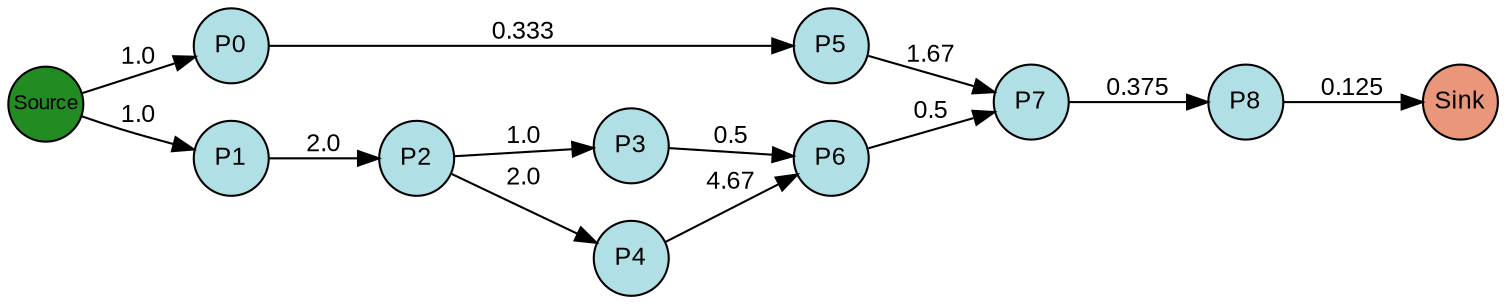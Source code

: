 digraph {
  splines=true;
node [margin=0 fontname=arial fontcolor=black fontsize=12 shape=circle width=0.5 fixedsize=true style=filled fillcolor=powderblue]
  1 [label="P0"]
  2 [label="P1"]
  3 [label="P2"]
  4 [label="P3"]
  5 [label="P4"]
  6 [label="P5"]
  7 [label="P6"]
  8 [label="P7"]
  9 [label="P8"]
  node [margin=0 fontname=arial fontcolor=black fontsize=10 shape=circle width=0.5 fixedsize=true style=filled fillcolor=forestgreen]
  10 [label="Source"]
  node [margin=0 fontname=arial fontcolor=black fontsize=12 shape=circle width=0.5 fixedsize=true style=filled fillcolor=darksalmon]
  11 [label="Sink"]
rankdir=LR
edge [margin=0 fontname=arial fontcolor=black fontsize=12]
   2 -> 3 [label="2.0"]
   3 -> 4 [label="1.0"]
   3 -> 5 [label="2.0"]
   1 -> 6 [label="0.333"]
   4 -> 7 [label="0.5"]
   5 -> 7 [label="4.67"]
   6 -> 8 [label="1.67"]
   7 -> 8 [label="0.5"]
   8 -> 9 [label="0.375"]
   10 -> 2 [label="1.0"]
   10 -> 1 [label="1.0"]
   9 -> 11 [label="0.125"]

  {rank=same 10}
	{rank=same  1, 2 }
	{rank=same  3 }
	{rank=same  4, 5 }
	{rank=same  6, 7 }
	{rank=same  8 }
	{rank=same  9 }
  {rank=same 11}
}
